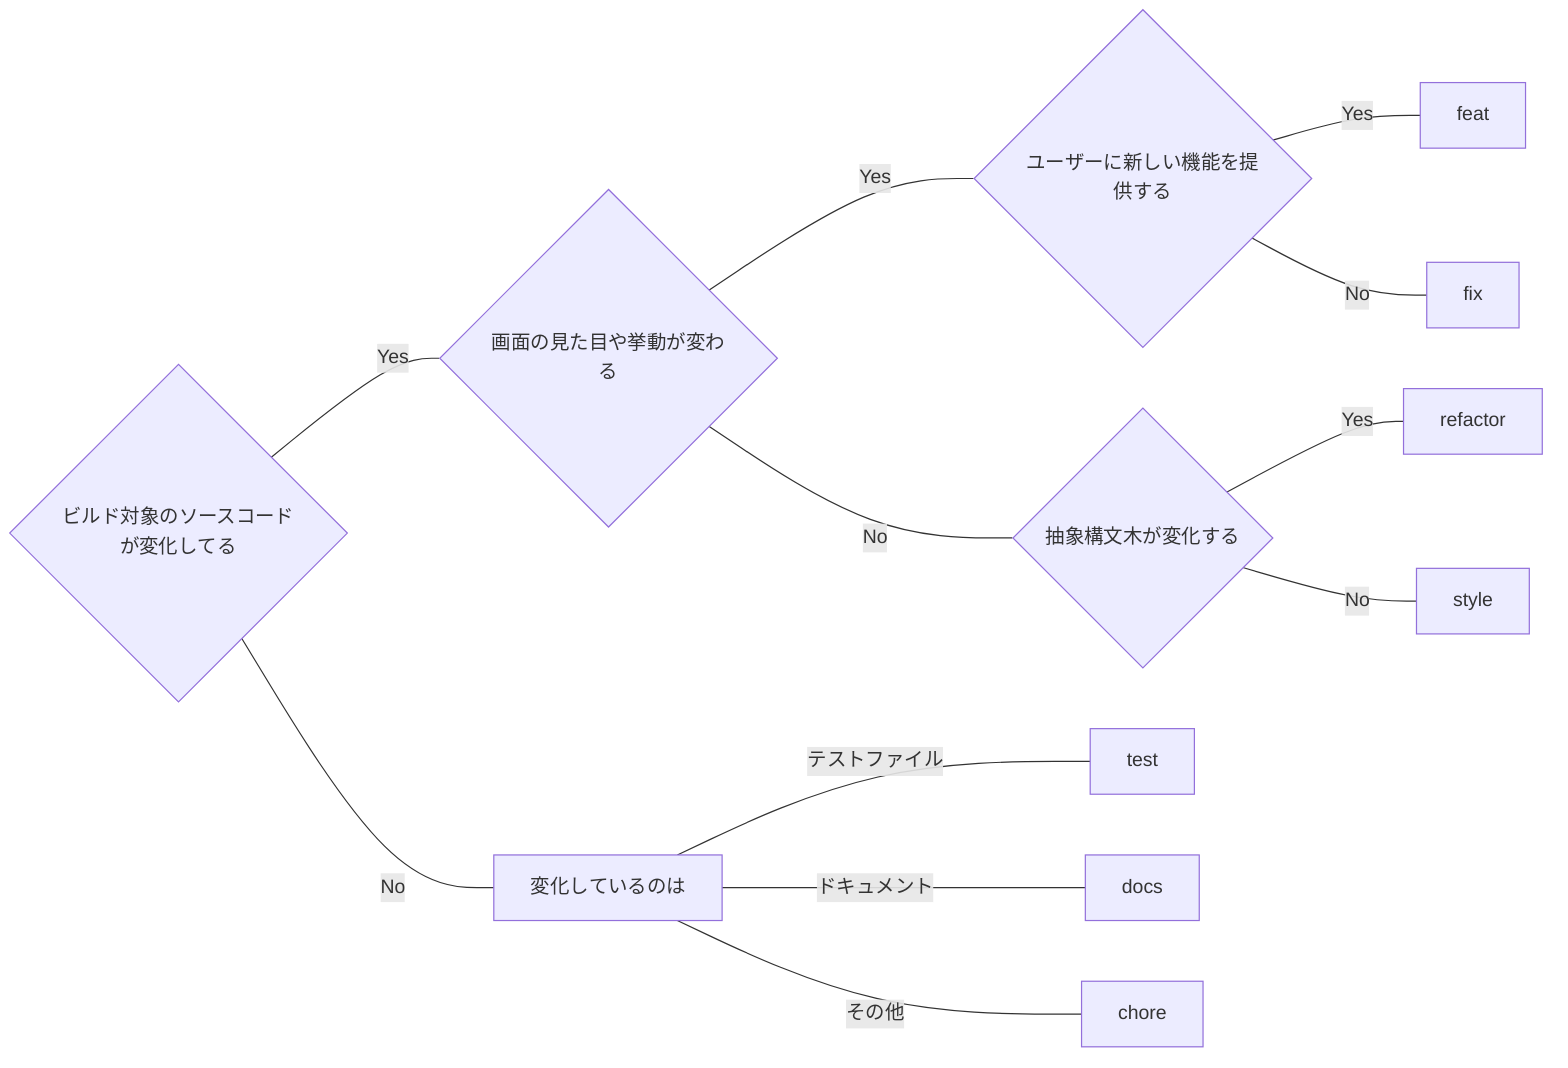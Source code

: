 graph LR

srcChanges{ビルド対象のソースコードが変化してる}
behaviorChanges{画面の見た目や挙動が変わる}
astChanges{抽象構文木が変化する}
hasNewFeature{ユーザーに新しい機能を提供する}
whatChanges[変化しているのは]

srcChanges---|Yes|behaviorChanges
srcChanges---|No|whatChanges

behaviorChanges---|Yes|hasNewFeature
behaviorChanges---|No|astChanges

hasNewFeature---|Yes|feat
hasNewFeature---|No|fix

astChanges---|Yes|refactor
astChanges---|No|S[style]

whatChanges---|テストファイル|test
whatChanges---|ドキュメント|docs
whatChanges---|その他|chore